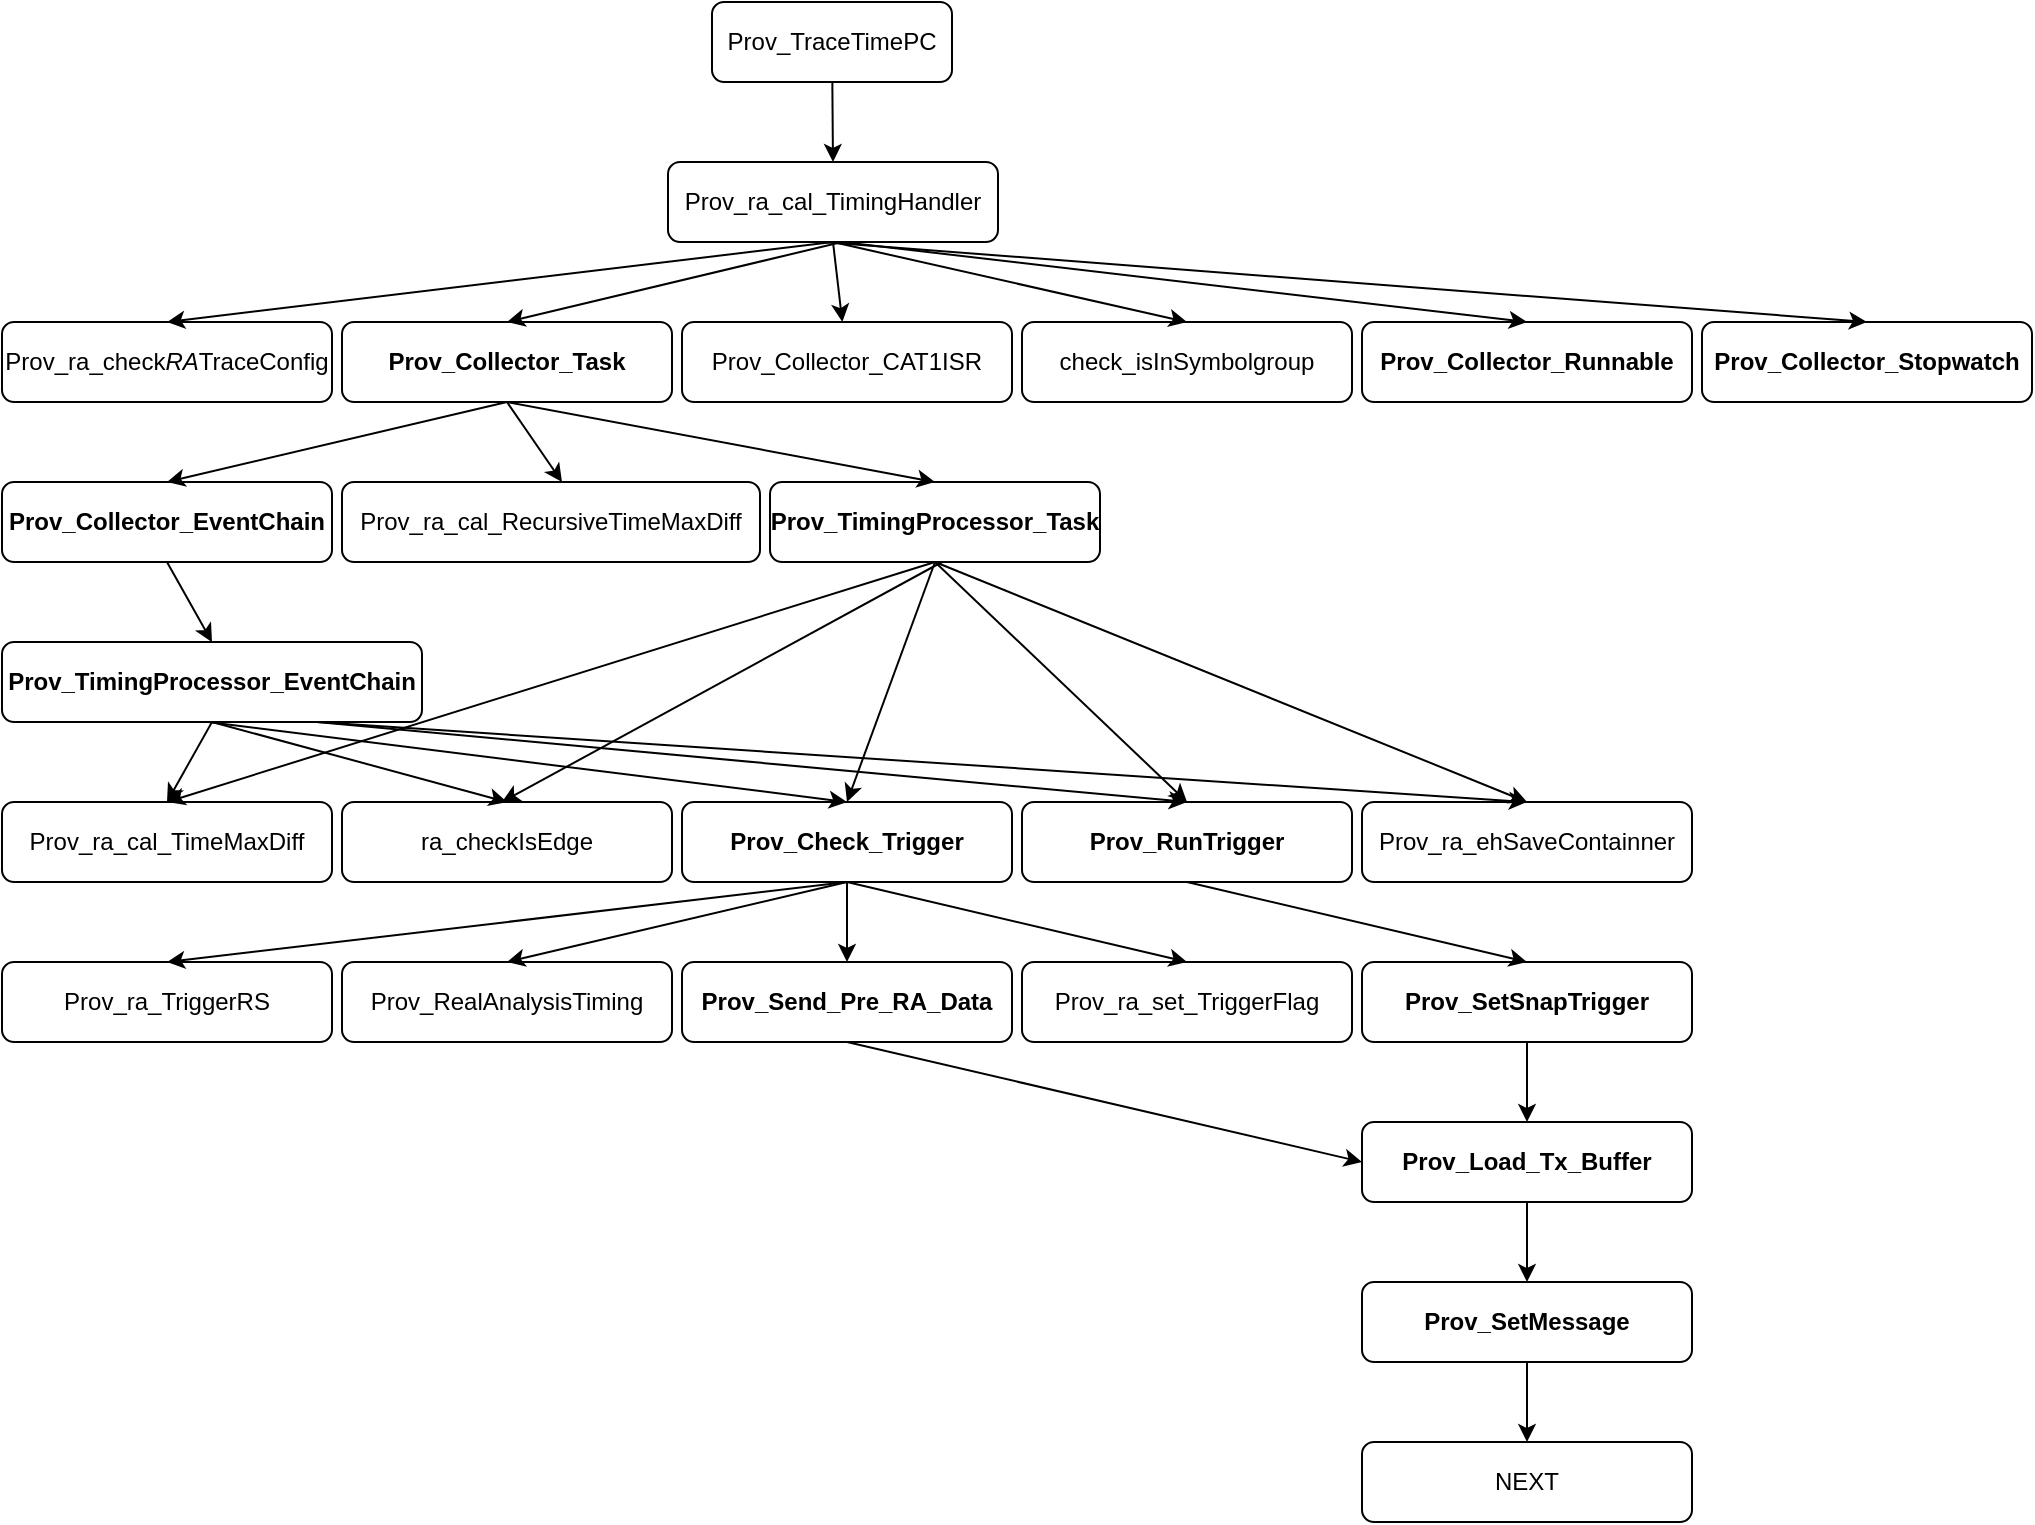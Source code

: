 <mxfile version="14.2.4" type="github">
  <diagram name="Page-1" id="0783ab3e-0a74-02c8-0abd-f7b4e66b4bec">
    <mxGraphModel dx="2062" dy="1122" grid="1" gridSize="10" guides="1" tooltips="1" connect="1" arrows="1" fold="1" page="1" pageScale="1" pageWidth="850" pageHeight="1100" background="#ffffff" math="0" shadow="0">
      <root>
        <mxCell id="0" />
        <mxCell id="1" parent="0" />
        <mxCell id="t7thbEfWKexa40_ScQ5X-1" value="Prov_TraceTimePC" style="rounded=1;whiteSpace=wrap;html=1;" vertex="1" parent="1">
          <mxGeometry x="365" y="40" width="120" height="40" as="geometry" />
        </mxCell>
        <mxCell id="t7thbEfWKexa40_ScQ5X-2" value="Prov_ra_cal_TimingHandler" style="rounded=1;whiteSpace=wrap;html=1;" vertex="1" parent="1">
          <mxGeometry x="343" y="120" width="165" height="40" as="geometry" />
        </mxCell>
        <mxCell id="t7thbEfWKexa40_ScQ5X-3" value="Prov_ra_check&lt;i&gt;RA&lt;/i&gt;TraceConfig" style="rounded=1;whiteSpace=wrap;html=1;" vertex="1" parent="1">
          <mxGeometry x="10" y="200" width="165" height="40" as="geometry" />
        </mxCell>
        <mxCell id="t7thbEfWKexa40_ScQ5X-4" value="&lt;b&gt;Prov_Collector_Task&lt;/b&gt;" style="rounded=1;whiteSpace=wrap;html=1;" vertex="1" parent="1">
          <mxGeometry x="180" y="200" width="165" height="40" as="geometry" />
        </mxCell>
        <mxCell id="t7thbEfWKexa40_ScQ5X-5" value="&lt;b&gt;Prov_Collector_Runnable&lt;/b&gt;" style="rounded=1;whiteSpace=wrap;html=1;" vertex="1" parent="1">
          <mxGeometry x="690" y="200" width="165" height="40" as="geometry" />
        </mxCell>
        <mxCell id="t7thbEfWKexa40_ScQ5X-6" value="Prov_Collector_CAT1ISR" style="rounded=1;whiteSpace=wrap;html=1;" vertex="1" parent="1">
          <mxGeometry x="350" y="200" width="165" height="40" as="geometry" />
        </mxCell>
        <mxCell id="t7thbEfWKexa40_ScQ5X-9" value="&lt;b&gt;Prov_Collector_Stopwatch&lt;/b&gt;" style="rounded=1;whiteSpace=wrap;html=1;" vertex="1" parent="1">
          <mxGeometry x="860" y="200" width="165" height="40" as="geometry" />
        </mxCell>
        <mxCell id="t7thbEfWKexa40_ScQ5X-11" value="check_isInSymbolgroup" style="rounded=1;whiteSpace=wrap;html=1;" vertex="1" parent="1">
          <mxGeometry x="520" y="200" width="165" height="40" as="geometry" />
        </mxCell>
        <mxCell id="t7thbEfWKexa40_ScQ5X-12" value="&lt;b&gt;Prov_Collector_EventChain&lt;/b&gt;" style="rounded=1;whiteSpace=wrap;html=1;" vertex="1" parent="1">
          <mxGeometry x="10" y="280" width="165" height="40" as="geometry" />
        </mxCell>
        <mxCell id="t7thbEfWKexa40_ScQ5X-13" value="Prov_ra_cal_RecursiveTimeMaxDiff" style="rounded=1;whiteSpace=wrap;html=1;" vertex="1" parent="1">
          <mxGeometry x="180" y="280" width="209" height="40" as="geometry" />
        </mxCell>
        <mxCell id="t7thbEfWKexa40_ScQ5X-15" value="&lt;b&gt;Prov_TimingProcessor_Task&lt;/b&gt;" style="rounded=1;whiteSpace=wrap;html=1;" vertex="1" parent="1">
          <mxGeometry x="394" y="280" width="165" height="40" as="geometry" />
        </mxCell>
        <mxCell id="t7thbEfWKexa40_ScQ5X-18" value="" style="endArrow=classic;html=1;exitX=0.5;exitY=1;exitDx=0;exitDy=0;entryX=0.5;entryY=0;entryDx=0;entryDy=0;" edge="1" parent="1" source="t7thbEfWKexa40_ScQ5X-4" target="t7thbEfWKexa40_ScQ5X-12">
          <mxGeometry width="50" height="50" relative="1" as="geometry">
            <mxPoint x="400" y="580" as="sourcePoint" />
            <mxPoint x="450" y="530" as="targetPoint" />
          </mxGeometry>
        </mxCell>
        <mxCell id="t7thbEfWKexa40_ScQ5X-21" value="" style="endArrow=classic;html=1;exitX=0.5;exitY=1;exitDx=0;exitDy=0;" edge="1" parent="1" source="t7thbEfWKexa40_ScQ5X-4">
          <mxGeometry width="50" height="50" relative="1" as="geometry">
            <mxPoint x="400" y="580" as="sourcePoint" />
            <mxPoint x="290" y="280" as="targetPoint" />
          </mxGeometry>
        </mxCell>
        <mxCell id="t7thbEfWKexa40_ScQ5X-22" value="" style="endArrow=classic;html=1;exitX=0.5;exitY=1;exitDx=0;exitDy=0;entryX=0.5;entryY=0;entryDx=0;entryDy=0;" edge="1" parent="1" source="t7thbEfWKexa40_ScQ5X-4" target="t7thbEfWKexa40_ScQ5X-15">
          <mxGeometry width="50" height="50" relative="1" as="geometry">
            <mxPoint x="400" y="580" as="sourcePoint" />
            <mxPoint x="450" y="530" as="targetPoint" />
          </mxGeometry>
        </mxCell>
        <mxCell id="t7thbEfWKexa40_ScQ5X-23" value="&lt;b&gt;Prov_TimingProcessor_EventChain&lt;/b&gt;" style="rounded=1;whiteSpace=wrap;html=1;" vertex="1" parent="1">
          <mxGeometry x="10" y="360" width="210" height="40" as="geometry" />
        </mxCell>
        <mxCell id="t7thbEfWKexa40_ScQ5X-26" value="" style="endArrow=classic;html=1;exitX=0.5;exitY=1;exitDx=0;exitDy=0;entryX=0.5;entryY=0;entryDx=0;entryDy=0;" edge="1" parent="1" source="t7thbEfWKexa40_ScQ5X-12" target="t7thbEfWKexa40_ScQ5X-23">
          <mxGeometry width="50" height="50" relative="1" as="geometry">
            <mxPoint x="400" y="580" as="sourcePoint" />
            <mxPoint x="450" y="530" as="targetPoint" />
          </mxGeometry>
        </mxCell>
        <mxCell id="t7thbEfWKexa40_ScQ5X-27" value="Prov_ra_cal_TimeMaxDiff" style="rounded=1;whiteSpace=wrap;html=1;" vertex="1" parent="1">
          <mxGeometry x="10" y="440" width="165" height="40" as="geometry" />
        </mxCell>
        <mxCell id="t7thbEfWKexa40_ScQ5X-28" value="ra_checkIsEdge" style="rounded=1;whiteSpace=wrap;html=1;" vertex="1" parent="1">
          <mxGeometry x="180" y="440" width="165" height="40" as="geometry" />
        </mxCell>
        <mxCell id="t7thbEfWKexa40_ScQ5X-29" value="&lt;b&gt;Prov_Check_Trigger&lt;/b&gt;" style="rounded=1;whiteSpace=wrap;html=1;" vertex="1" parent="1">
          <mxGeometry x="350" y="440" width="165" height="40" as="geometry" />
        </mxCell>
        <mxCell id="t7thbEfWKexa40_ScQ5X-30" value="&lt;b&gt;Prov_RunTrigger&lt;/b&gt;" style="rounded=1;whiteSpace=wrap;html=1;" vertex="1" parent="1">
          <mxGeometry x="520" y="440" width="165" height="40" as="geometry" />
        </mxCell>
        <mxCell id="t7thbEfWKexa40_ScQ5X-31" value="Prov_ra_ehSaveContainner" style="rounded=1;whiteSpace=wrap;html=1;" vertex="1" parent="1">
          <mxGeometry x="690" y="440" width="165" height="40" as="geometry" />
        </mxCell>
        <mxCell id="t7thbEfWKexa40_ScQ5X-32" value="" style="endArrow=classic;html=1;exitX=0.5;exitY=1;exitDx=0;exitDy=0;entryX=0.5;entryY=0;entryDx=0;entryDy=0;" edge="1" parent="1" source="t7thbEfWKexa40_ScQ5X-23" target="t7thbEfWKexa40_ScQ5X-27">
          <mxGeometry width="50" height="50" relative="1" as="geometry">
            <mxPoint x="400" y="580" as="sourcePoint" />
            <mxPoint x="450" y="530" as="targetPoint" />
          </mxGeometry>
        </mxCell>
        <mxCell id="t7thbEfWKexa40_ScQ5X-33" value="" style="endArrow=classic;html=1;exitX=0.5;exitY=1;exitDx=0;exitDy=0;entryX=0.5;entryY=0;entryDx=0;entryDy=0;" edge="1" parent="1" source="t7thbEfWKexa40_ScQ5X-23" target="t7thbEfWKexa40_ScQ5X-28">
          <mxGeometry width="50" height="50" relative="1" as="geometry">
            <mxPoint x="125" y="410" as="sourcePoint" />
            <mxPoint x="102.5" y="450" as="targetPoint" />
          </mxGeometry>
        </mxCell>
        <mxCell id="t7thbEfWKexa40_ScQ5X-34" value="" style="endArrow=classic;html=1;entryX=0.5;entryY=0;entryDx=0;entryDy=0;" edge="1" parent="1" target="t7thbEfWKexa40_ScQ5X-29">
          <mxGeometry width="50" height="50" relative="1" as="geometry">
            <mxPoint x="113" y="400" as="sourcePoint" />
            <mxPoint x="112.5" y="460" as="targetPoint" />
          </mxGeometry>
        </mxCell>
        <mxCell id="t7thbEfWKexa40_ScQ5X-35" value="" style="endArrow=classic;html=1;exitX=0.75;exitY=1;exitDx=0;exitDy=0;entryX=0.5;entryY=0;entryDx=0;entryDy=0;" edge="1" parent="1" source="t7thbEfWKexa40_ScQ5X-23" target="t7thbEfWKexa40_ScQ5X-30">
          <mxGeometry width="50" height="50" relative="1" as="geometry">
            <mxPoint x="145" y="430" as="sourcePoint" />
            <mxPoint x="122.5" y="470" as="targetPoint" />
          </mxGeometry>
        </mxCell>
        <mxCell id="t7thbEfWKexa40_ScQ5X-36" value="" style="endArrow=classic;html=1;exitX=0.75;exitY=1;exitDx=0;exitDy=0;entryX=0.5;entryY=0;entryDx=0;entryDy=0;" edge="1" parent="1" source="t7thbEfWKexa40_ScQ5X-23" target="t7thbEfWKexa40_ScQ5X-31">
          <mxGeometry width="50" height="50" relative="1" as="geometry">
            <mxPoint x="155" y="440" as="sourcePoint" />
            <mxPoint x="132.5" y="480" as="targetPoint" />
          </mxGeometry>
        </mxCell>
        <mxCell id="t7thbEfWKexa40_ScQ5X-38" value="" style="endArrow=classic;html=1;entryX=0.5;entryY=0;entryDx=0;entryDy=0;" edge="1" parent="1" source="t7thbEfWKexa40_ScQ5X-1" target="t7thbEfWKexa40_ScQ5X-2">
          <mxGeometry width="50" height="50" relative="1" as="geometry">
            <mxPoint x="400" y="580" as="sourcePoint" />
            <mxPoint x="450" y="530" as="targetPoint" />
          </mxGeometry>
        </mxCell>
        <mxCell id="t7thbEfWKexa40_ScQ5X-39" value="" style="endArrow=classic;html=1;exitX=0.5;exitY=1;exitDx=0;exitDy=0;entryX=0.5;entryY=0;entryDx=0;entryDy=0;" edge="1" parent="1" source="t7thbEfWKexa40_ScQ5X-2" target="t7thbEfWKexa40_ScQ5X-3">
          <mxGeometry width="50" height="50" relative="1" as="geometry">
            <mxPoint x="400" y="580" as="sourcePoint" />
            <mxPoint x="450" y="530" as="targetPoint" />
          </mxGeometry>
        </mxCell>
        <mxCell id="t7thbEfWKexa40_ScQ5X-40" value="" style="endArrow=classic;html=1;entryX=0.5;entryY=0;entryDx=0;entryDy=0;" edge="1" parent="1" target="t7thbEfWKexa40_ScQ5X-9">
          <mxGeometry width="50" height="50" relative="1" as="geometry">
            <mxPoint x="420" y="160" as="sourcePoint" />
            <mxPoint x="450" y="530" as="targetPoint" />
          </mxGeometry>
        </mxCell>
        <mxCell id="t7thbEfWKexa40_ScQ5X-41" value="" style="endArrow=classic;html=1;entryX=0.5;entryY=0;entryDx=0;entryDy=0;" edge="1" parent="1" target="t7thbEfWKexa40_ScQ5X-4">
          <mxGeometry width="50" height="50" relative="1" as="geometry">
            <mxPoint x="430" y="160" as="sourcePoint" />
            <mxPoint x="450" y="530" as="targetPoint" />
          </mxGeometry>
        </mxCell>
        <mxCell id="t7thbEfWKexa40_ScQ5X-42" value="" style="endArrow=classic;html=1;entryX=0.5;entryY=0;entryDx=0;entryDy=0;" edge="1" parent="1" target="t7thbEfWKexa40_ScQ5X-5">
          <mxGeometry width="50" height="50" relative="1" as="geometry">
            <mxPoint x="430" y="160" as="sourcePoint" />
            <mxPoint x="450" y="530" as="targetPoint" />
          </mxGeometry>
        </mxCell>
        <mxCell id="t7thbEfWKexa40_ScQ5X-43" value="" style="endArrow=classic;html=1;entryX=0.5;entryY=0;entryDx=0;entryDy=0;exitX=0.5;exitY=1;exitDx=0;exitDy=0;" edge="1" parent="1" source="t7thbEfWKexa40_ScQ5X-2" target="t7thbEfWKexa40_ScQ5X-11">
          <mxGeometry width="50" height="50" relative="1" as="geometry">
            <mxPoint x="400" y="580" as="sourcePoint" />
            <mxPoint x="450" y="530" as="targetPoint" />
          </mxGeometry>
        </mxCell>
        <mxCell id="t7thbEfWKexa40_ScQ5X-44" value="" style="endArrow=classic;html=1;exitX=0.5;exitY=1;exitDx=0;exitDy=0;" edge="1" parent="1" source="t7thbEfWKexa40_ScQ5X-2" target="t7thbEfWKexa40_ScQ5X-6">
          <mxGeometry width="50" height="50" relative="1" as="geometry">
            <mxPoint x="400" y="580" as="sourcePoint" />
            <mxPoint x="450" y="530" as="targetPoint" />
          </mxGeometry>
        </mxCell>
        <mxCell id="t7thbEfWKexa40_ScQ5X-45" value="" style="endArrow=classic;html=1;exitX=0.5;exitY=1;exitDx=0;exitDy=0;entryX=0.5;entryY=0;entryDx=0;entryDy=0;" edge="1" parent="1" source="t7thbEfWKexa40_ScQ5X-15" target="t7thbEfWKexa40_ScQ5X-27">
          <mxGeometry width="50" height="50" relative="1" as="geometry">
            <mxPoint x="400" y="580" as="sourcePoint" />
            <mxPoint x="450" y="530" as="targetPoint" />
          </mxGeometry>
        </mxCell>
        <mxCell id="t7thbEfWKexa40_ScQ5X-46" value="" style="endArrow=classic;html=1;entryX=0.5;entryY=0;entryDx=0;entryDy=0;exitX=0.5;exitY=1;exitDx=0;exitDy=0;" edge="1" parent="1" source="t7thbEfWKexa40_ScQ5X-15" target="t7thbEfWKexa40_ScQ5X-30">
          <mxGeometry width="50" height="50" relative="1" as="geometry">
            <mxPoint x="400" y="580" as="sourcePoint" />
            <mxPoint x="450" y="530" as="targetPoint" />
          </mxGeometry>
        </mxCell>
        <mxCell id="t7thbEfWKexa40_ScQ5X-47" value="" style="endArrow=classic;html=1;entryX=0.5;entryY=0;entryDx=0;entryDy=0;exitX=0.5;exitY=1;exitDx=0;exitDy=0;" edge="1" parent="1" source="t7thbEfWKexa40_ScQ5X-15" target="t7thbEfWKexa40_ScQ5X-31">
          <mxGeometry width="50" height="50" relative="1" as="geometry">
            <mxPoint x="400" y="580" as="sourcePoint" />
            <mxPoint x="450" y="530" as="targetPoint" />
          </mxGeometry>
        </mxCell>
        <mxCell id="t7thbEfWKexa40_ScQ5X-48" value="" style="endArrow=classic;html=1;" edge="1" parent="1">
          <mxGeometry width="50" height="50" relative="1" as="geometry">
            <mxPoint x="480" y="320" as="sourcePoint" />
            <mxPoint x="260" y="440" as="targetPoint" />
          </mxGeometry>
        </mxCell>
        <mxCell id="t7thbEfWKexa40_ScQ5X-49" value="" style="endArrow=classic;html=1;exitX=0.5;exitY=1;exitDx=0;exitDy=0;entryX=0.5;entryY=0;entryDx=0;entryDy=0;" edge="1" parent="1" source="t7thbEfWKexa40_ScQ5X-15" target="t7thbEfWKexa40_ScQ5X-29">
          <mxGeometry width="50" height="50" relative="1" as="geometry">
            <mxPoint x="400" y="580" as="sourcePoint" />
            <mxPoint x="450" y="530" as="targetPoint" />
          </mxGeometry>
        </mxCell>
        <mxCell id="t7thbEfWKexa40_ScQ5X-50" value="Prov_ra_TriggerRS" style="rounded=1;whiteSpace=wrap;html=1;" vertex="1" parent="1">
          <mxGeometry x="10" y="520" width="165" height="40" as="geometry" />
        </mxCell>
        <mxCell id="t7thbEfWKexa40_ScQ5X-51" value="Prov_RealAnalysisTiming" style="rounded=1;whiteSpace=wrap;html=1;" vertex="1" parent="1">
          <mxGeometry x="180" y="520" width="165" height="40" as="geometry" />
        </mxCell>
        <mxCell id="t7thbEfWKexa40_ScQ5X-52" value="&lt;b&gt;Prov_Send_Pre_RA_Data&lt;/b&gt;" style="rounded=1;whiteSpace=wrap;html=1;" vertex="1" parent="1">
          <mxGeometry x="350" y="520" width="165" height="40" as="geometry" />
        </mxCell>
        <mxCell id="t7thbEfWKexa40_ScQ5X-53" value="Prov_ra_set_TriggerFlag" style="rounded=1;whiteSpace=wrap;html=1;" vertex="1" parent="1">
          <mxGeometry x="520" y="520" width="165" height="40" as="geometry" />
        </mxCell>
        <mxCell id="t7thbEfWKexa40_ScQ5X-54" value="" style="endArrow=classic;html=1;exitX=0.5;exitY=1;exitDx=0;exitDy=0;entryX=0.5;entryY=0;entryDx=0;entryDy=0;" edge="1" parent="1" source="t7thbEfWKexa40_ScQ5X-29" target="t7thbEfWKexa40_ScQ5X-50">
          <mxGeometry width="50" height="50" relative="1" as="geometry">
            <mxPoint x="400" y="580" as="sourcePoint" />
            <mxPoint x="450" y="530" as="targetPoint" />
          </mxGeometry>
        </mxCell>
        <mxCell id="t7thbEfWKexa40_ScQ5X-55" value="" style="endArrow=classic;html=1;exitX=0.5;exitY=1;exitDx=0;exitDy=0;entryX=0.5;entryY=0;entryDx=0;entryDy=0;" edge="1" parent="1" source="t7thbEfWKexa40_ScQ5X-29" target="t7thbEfWKexa40_ScQ5X-53">
          <mxGeometry width="50" height="50" relative="1" as="geometry">
            <mxPoint x="400" y="580" as="sourcePoint" />
            <mxPoint x="450" y="530" as="targetPoint" />
          </mxGeometry>
        </mxCell>
        <mxCell id="t7thbEfWKexa40_ScQ5X-56" value="" style="endArrow=classic;html=1;exitX=0.5;exitY=1;exitDx=0;exitDy=0;entryX=0.5;entryY=0;entryDx=0;entryDy=0;" edge="1" parent="1" source="t7thbEfWKexa40_ScQ5X-29" target="t7thbEfWKexa40_ScQ5X-52">
          <mxGeometry width="50" height="50" relative="1" as="geometry">
            <mxPoint x="420" y="500" as="sourcePoint" />
            <mxPoint x="450" y="530" as="targetPoint" />
          </mxGeometry>
        </mxCell>
        <mxCell id="t7thbEfWKexa40_ScQ5X-57" value="" style="endArrow=classic;html=1;exitX=0.5;exitY=1;exitDx=0;exitDy=0;entryX=0.5;entryY=0;entryDx=0;entryDy=0;" edge="1" parent="1" source="t7thbEfWKexa40_ScQ5X-29" target="t7thbEfWKexa40_ScQ5X-51">
          <mxGeometry width="50" height="50" relative="1" as="geometry">
            <mxPoint x="400" y="580" as="sourcePoint" />
            <mxPoint x="450" y="530" as="targetPoint" />
          </mxGeometry>
        </mxCell>
        <mxCell id="t7thbEfWKexa40_ScQ5X-58" value="&lt;b&gt;Prov_SetSnapTrigger&lt;/b&gt;" style="rounded=1;whiteSpace=wrap;html=1;" vertex="1" parent="1">
          <mxGeometry x="690" y="520" width="165" height="40" as="geometry" />
        </mxCell>
        <mxCell id="t7thbEfWKexa40_ScQ5X-59" value="" style="endArrow=classic;html=1;exitX=0.5;exitY=1;exitDx=0;exitDy=0;entryX=0.5;entryY=0;entryDx=0;entryDy=0;" edge="1" parent="1" source="t7thbEfWKexa40_ScQ5X-30" target="t7thbEfWKexa40_ScQ5X-58">
          <mxGeometry width="50" height="50" relative="1" as="geometry">
            <mxPoint x="400" y="780" as="sourcePoint" />
            <mxPoint x="450" y="730" as="targetPoint" />
          </mxGeometry>
        </mxCell>
        <mxCell id="t7thbEfWKexa40_ScQ5X-60" value="&lt;b&gt;Prov_Load_Tx_Buffer&lt;/b&gt;" style="rounded=1;whiteSpace=wrap;html=1;" vertex="1" parent="1">
          <mxGeometry x="690" y="600" width="165" height="40" as="geometry" />
        </mxCell>
        <mxCell id="t7thbEfWKexa40_ScQ5X-61" value="&lt;b&gt;Prov_SetMessage&lt;/b&gt;" style="rounded=1;whiteSpace=wrap;html=1;" vertex="1" parent="1">
          <mxGeometry x="690" y="680" width="165" height="40" as="geometry" />
        </mxCell>
        <mxCell id="t7thbEfWKexa40_ScQ5X-62" value="NEXT" style="rounded=1;whiteSpace=wrap;html=1;" vertex="1" parent="1">
          <mxGeometry x="690" y="760" width="165" height="40" as="geometry" />
        </mxCell>
        <mxCell id="t7thbEfWKexa40_ScQ5X-63" value="" style="endArrow=classic;html=1;exitX=0.5;exitY=1;exitDx=0;exitDy=0;entryX=0.5;entryY=0;entryDx=0;entryDy=0;" edge="1" parent="1" source="t7thbEfWKexa40_ScQ5X-61" target="t7thbEfWKexa40_ScQ5X-62">
          <mxGeometry width="50" height="50" relative="1" as="geometry">
            <mxPoint x="400" y="780" as="sourcePoint" />
            <mxPoint x="450" y="730" as="targetPoint" />
          </mxGeometry>
        </mxCell>
        <mxCell id="t7thbEfWKexa40_ScQ5X-64" value="" style="endArrow=classic;html=1;exitX=0.5;exitY=1;exitDx=0;exitDy=0;entryX=0.5;entryY=0;entryDx=0;entryDy=0;" edge="1" parent="1" source="t7thbEfWKexa40_ScQ5X-60" target="t7thbEfWKexa40_ScQ5X-61">
          <mxGeometry width="50" height="50" relative="1" as="geometry">
            <mxPoint x="400" y="780" as="sourcePoint" />
            <mxPoint x="450" y="730" as="targetPoint" />
          </mxGeometry>
        </mxCell>
        <mxCell id="t7thbEfWKexa40_ScQ5X-65" value="" style="endArrow=classic;html=1;exitX=0.5;exitY=1;exitDx=0;exitDy=0;" edge="1" parent="1" source="t7thbEfWKexa40_ScQ5X-58" target="t7thbEfWKexa40_ScQ5X-60">
          <mxGeometry width="50" height="50" relative="1" as="geometry">
            <mxPoint x="400" y="780" as="sourcePoint" />
            <mxPoint x="450" y="730" as="targetPoint" />
          </mxGeometry>
        </mxCell>
        <mxCell id="t7thbEfWKexa40_ScQ5X-67" value="" style="endArrow=classic;html=1;exitX=0.5;exitY=1;exitDx=0;exitDy=0;entryX=0;entryY=0.5;entryDx=0;entryDy=0;" edge="1" parent="1" source="t7thbEfWKexa40_ScQ5X-52" target="t7thbEfWKexa40_ScQ5X-60">
          <mxGeometry width="50" height="50" relative="1" as="geometry">
            <mxPoint x="400" y="780" as="sourcePoint" />
            <mxPoint x="450" y="730" as="targetPoint" />
          </mxGeometry>
        </mxCell>
      </root>
    </mxGraphModel>
  </diagram>
</mxfile>
